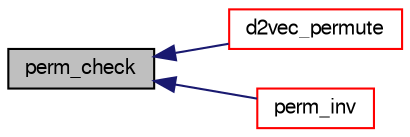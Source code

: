 digraph "perm_check"
{
  bgcolor="transparent";
  edge [fontname="FreeSans",fontsize="10",labelfontname="FreeSans",labelfontsize="10"];
  node [fontname="FreeSans",fontsize="10",shape=record];
  rankdir="LR";
  Node503 [label="perm_check",height=0.2,width=0.4,color="black", fillcolor="grey75", style="filled", fontcolor="black"];
  Node503 -> Node504 [dir="back",color="midnightblue",fontsize="10",style="solid",fontname="FreeSans"];
  Node504 [label="d2vec_permute",height=0.2,width=0.4,color="red",URL="$a08249.html#a9bc37ec307ae322974e16f08cd449eb1"];
  Node503 -> Node507 [dir="back",color="midnightblue",fontsize="10",style="solid",fontname="FreeSans"];
  Node507 [label="perm_inv",height=0.2,width=0.4,color="red",URL="$a08249.html#a806c769e1274d27767caa6125ced8729"];
}
